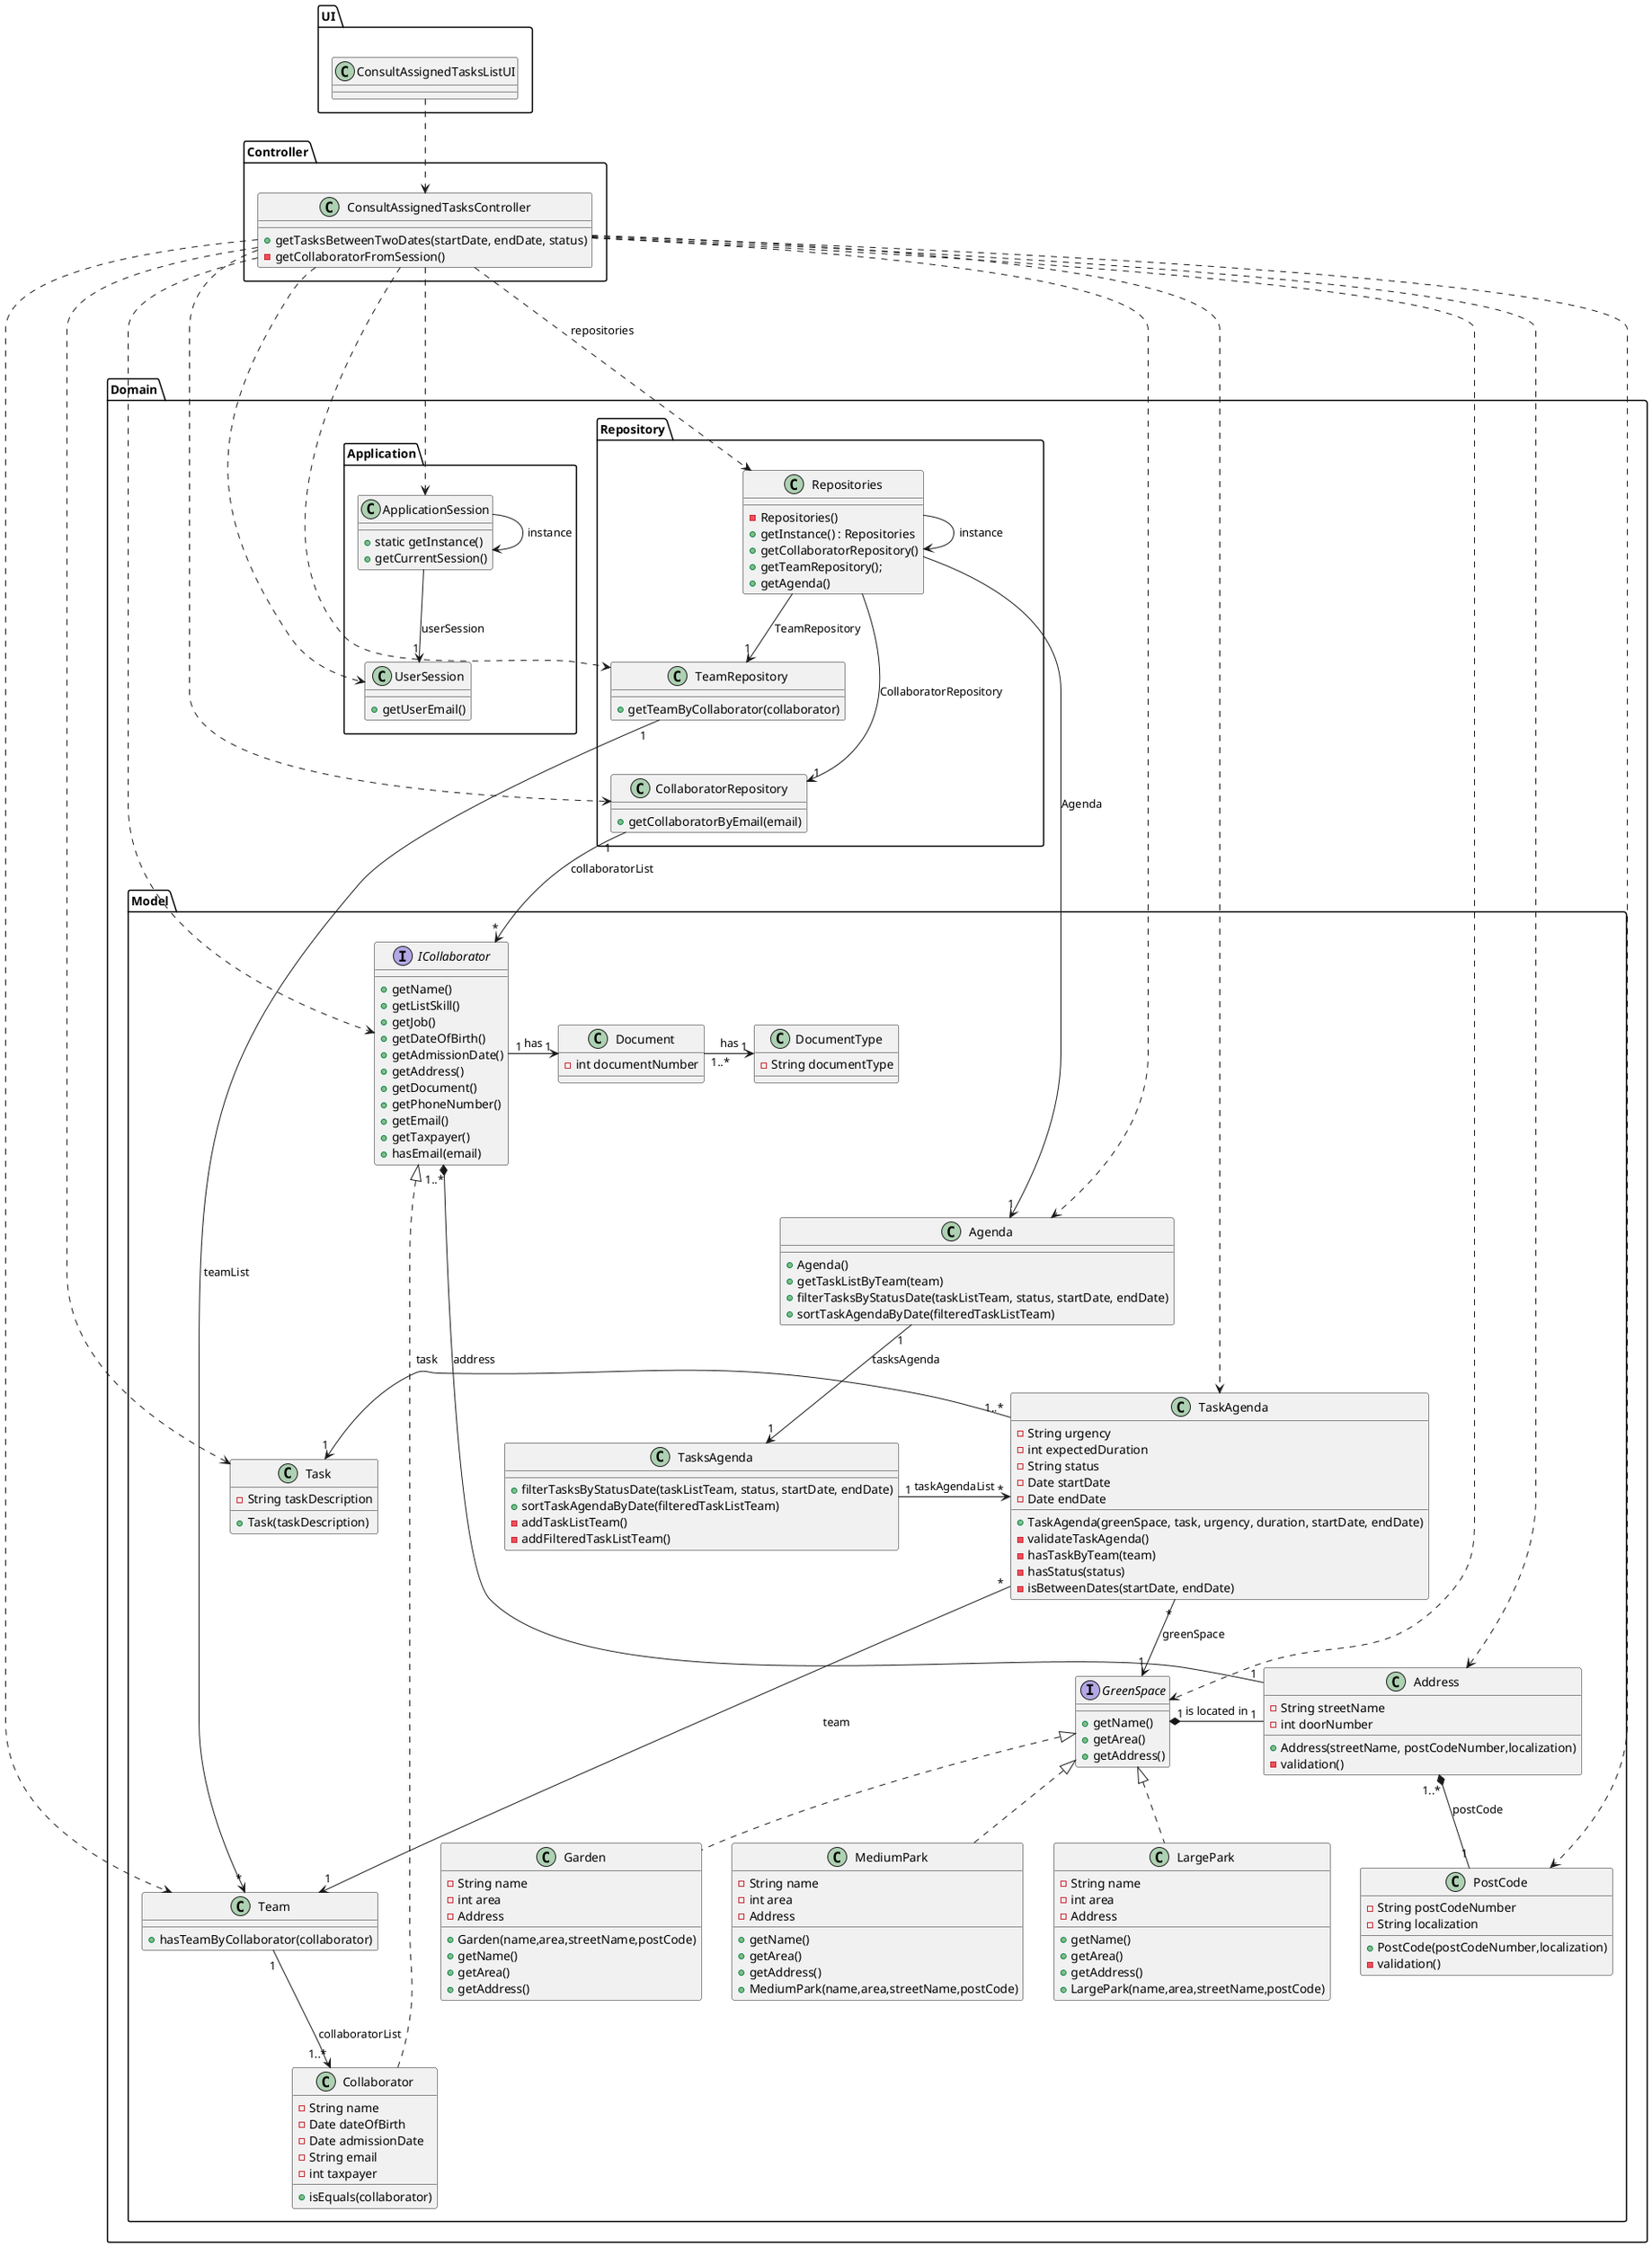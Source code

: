 @startuml
'skinparam monochrome true
skinparam packageStyle rectangle
skinparam shadowing false
skinparam linetype orto

skinparam classAttributeIconSize "1"

package "UI" <<Folder>> {
    class ConsultAssignedTasksListUI {
    }
}


package "Controller" <<Folder>> {

    class ConsultAssignedTasksController {
        + getTasksBetweenTwoDates(startDate, endDate, status)
        - getCollaboratorFromSession()
    }

}

'left to right direction
package "Domain" <<Folder>> {

    package "Domain.Application" <<Folder>> {

        class ApplicationSession
        {
            + static getInstance()
            + getCurrentSession()
        }

        class UserSession
        {
            + getUserEmail()
        }
    }

    package "Domain.Model" <<Folder>> {

        interface GreenSpace {
            + getName()
            + getArea()
            + getAddress()
        }

        class Team{
            + hasTeamByCollaborator(collaborator)

        }

        class Garden implements GreenSpace{
            - String name
            - int area
            - Address

            + Garden(name,area,streetName,postCode)
            + getName()
            + getArea()
            + getAddress()
        }

        class MediumPark implements GreenSpace{
            - String name
            - int area
            - Address

            + getName()
            + getArea()
            + getAddress()
            + MediumPark(name,area,streetName,postCode)
        }

        class LargePark implements GreenSpace{
            - String name
            - int area
            - Address

            + getName()
            + getArea()
            + getAddress()
            + LargePark(name,area,streetName,postCode)
        }

        interface ICollaborator{
            + getName()
            + getListSkill()
            + getJob()
            + getDateOfBirth()
            + getAdmissionDate()
            + getAddress()
            + getDocument()
            + getPhoneNumber()
            + getEmail()
            + getTaxpayer()
            + hasEmail(email)

        }

        class Document{
            - int documentNumber
        }

        class DocumentType{
            - String documentType
        }

        class Address {
            - String streetName
            - int doorNumber

            + Address(streetName, postCodeNumber,localization)
            - validation()
        }

        class PostCode{
            - String postCodeNumber
            - String localization

            + PostCode(postCodeNumber,localization)
            - validation()
        }

        class Task {
            - String taskDescription

            + Task(taskDescription)
        }

        class TasksAgenda {

            + filterTasksByStatusDate(taskListTeam, status, startDate, endDate)
            + sortTaskAgendaByDate(filteredTaskListTeam)
            - addTaskListTeam()
            - addFilteredTaskListTeam()
        }

        class TaskAgenda {
            - String urgency
            - int expectedDuration
            - String status
            - Date startDate
            - Date endDate

            + TaskAgenda(greenSpace, task, urgency, duration, startDate, endDate)
            - validateTaskAgenda()
            - hasTaskByTeam(team)
            - hasStatus(status)
            - isBetweenDates(startDate, endDate)
        }

        class Collaborator implements ICollaborator{
            - String name
            - Date dateOfBirth
            - Date admissionDate
            - String email
            - int taxpayer

            + isEquals(collaborator)
        }

        class Agenda{

            + Agenda()
            + getTaskListByTeam(team)
            + filterTasksByStatusDate(taskListTeam, status, startDate, endDate)
            + sortTaskAgendaByDate(filteredTaskListTeam)
        }

    }

    package "Domain.Repository" <<Folder>> {

        class Repositories {

            - Repositories()
            + getInstance() : Repositories
            + getCollaboratorRepository()
            + getTeamRepository();
            + getAgenda()
        }

        class CollaboratorRepository {

            + getCollaboratorByEmail(email)
        }

        class TeamRepository {

            + getTeamByCollaborator(collaborator)
        }
    }
}

'-------------------Instance-------------------
Repositories -> Repositories : instance
ApplicationSession -> ApplicationSession : instance

'-------------------UI-------------------
ConsultAssignedTasksListUI ..> ConsultAssignedTasksController

'-------------------Controller-------------------
ConsultAssignedTasksController ...> Repositories : repositories
ConsultAssignedTasksController ...> ApplicationSession
ConsultAssignedTasksController ...> UserSession
ConsultAssignedTasksController ...> CollaboratorRepository
ConsultAssignedTasksController ...> TeamRepository
ConsultAssignedTasksController ...> ICollaborator
ConsultAssignedTasksController ...> GreenSpace
ConsultAssignedTasksController ...> Task
ConsultAssignedTasksController ...> TaskAgenda
ConsultAssignedTasksController ...> Agenda
ConsultAssignedTasksController ...> Team
ConsultAssignedTasksController ...> Address
ConsultAssignedTasksController ...> PostCode

'-------------------ApplicationSession-------------------
ApplicationSession --> "1" UserSession : userSession

'-------------------Repositories-------------------
Repositories ---> "1" CollaboratorRepository : CollaboratorRepository
Repositories -> "1" Agenda : Agenda
Repositories --> "1" TeamRepository : TeamRepository

'-------------------CollaboratorRepository-------------------
CollaboratorRepository "1"  --> "*" ICollaborator : collaboratorList

'-------------------TeamRepository-------------------
TeamRepository "1" -> "*" Team : teamList

'-------------------Address-------------------
Address "1..*" *-- "1" PostCode : postCode
ICollaborator "1..*" *---- "1" Address : address

'-------------------Document-------------------
ICollaborator "1" -> "1" Document : has
Document "1..*" ->"1" DocumentType : has

'-------------------GreenSpace-------------------
GreenSpace "1" *- "1" Address : is located in

'-------------------Agenda-------------------
Agenda "1" --> "1" TasksAgenda : tasksAgenda

TasksAgenda "1" -> "*" TaskAgenda: taskAgendaList

'-------------------TaskAgenda-------------------
TaskAgenda "*" --> "1" GreenSpace : greenSpace
TaskAgenda "1..*" -> "1" Task : task
TaskAgenda "*" ---> "1" Team : team

'-------------------Team-------------------
Team "1" --> "1..*" Collaborator : collaboratorList

@enduml

